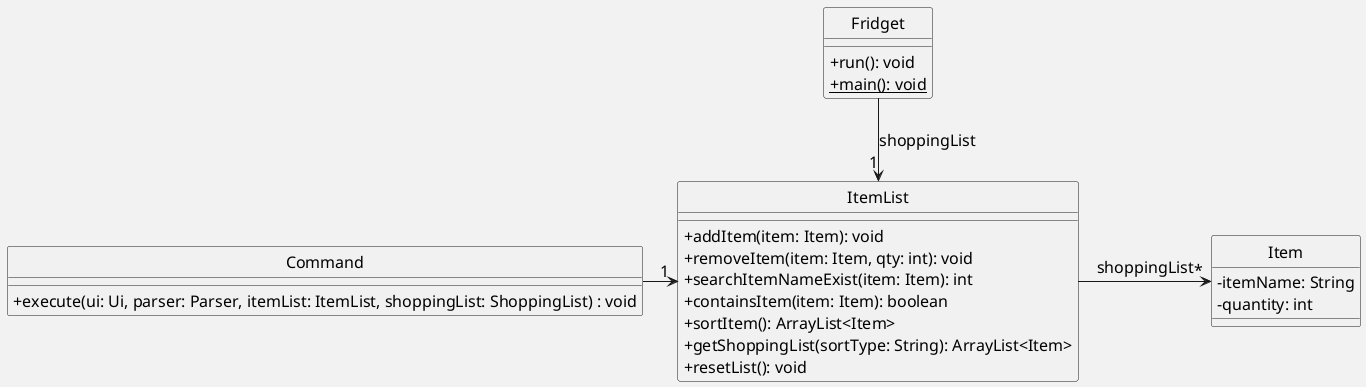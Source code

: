 @startuml
'https://plantuml.com/class-diagram
skinparam classAttributeIconSize 0
skinparam backgroundColor #f2f2f2
skinparam defaultFontSize 16
hide circle

ItemList "1" <-up- Fridget : shoppingList
ItemList "1" <-left- Command
Item "*" <-left- ItemList : shoppingList

class ItemList {
    + addItem(item: Item): void
    + removeItem(item: Item, qty: int): void
    + searchItemNameExist(item: Item): int
    + containsItem(item: Item): boolean
    + sortItem(): ArrayList<Item>
    + getShoppingList(sortType: String): ArrayList<Item>
    + resetList(): void
}

class Item {
    - itemName: String
    - quantity: int
}

class Command {
    + execute(ui: Ui, parser: Parser, itemList: ItemList, shoppingList: ShoppingList) : void
}

class Fridget {
    + run(): void
    + {static} main(): void
}

@enduml